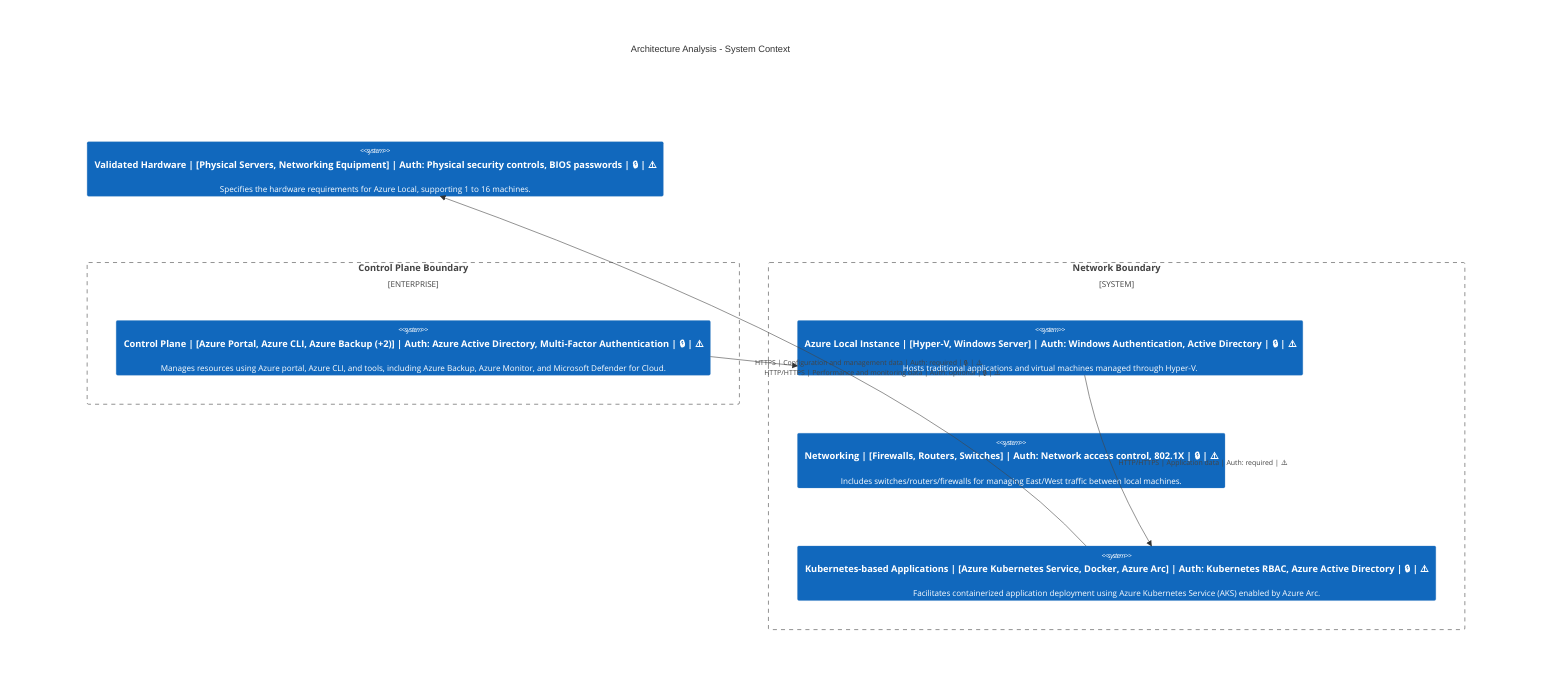 C4Context
    title Architecture Analysis - System Context
    Enterprise_Boundary(tb_Control_Plane_Boundary, "Control Plane Boundary") {
        System(Control_Plane, "Control Plane | [Azure Portal, Azure CLI, Azure Backup (+2)] | Auth: Azure Active Directory, Multi-Factor Authentication | 🔒 | ⚠️", "Manages resources using Azure portal, Azure CLI, and tools, including Azure Backup, Azure Monitor, and Microsoft Defender for Cloud.")
        System(Azure_Local_Instance, "Azure Local Instance | [Hyper-V, Windows Server] | Auth: Windows Authentication, Active Directory | 🔒 | ⚠️", "Hosts traditional applications and virtual machines managed through Hyper-V.")
    }
    System_Boundary(tb_Network_Boundary, "Network Boundary") {
        System(Networking, "Networking | [Firewalls, Routers, Switches] | Auth: Network access control, 802.1X | 🔒 | ⚠️", "Includes switches/routers/firewalls for managing East/West traffic between local machines.")
        System(Azure_Local_Instance, "Azure Local Instance | [Hyper-V, Windows Server] | Auth: Windows Authentication, Active Directory | 🔒 | ⚠️", "Hosts traditional applications and virtual machines managed through Hyper-V.")
        System(Kubernetes_based_Applications, "Kubernetes-based Applications | [Azure Kubernetes Service, Docker, Azure Arc] | Auth: Kubernetes RBAC, Azure Active Directory | 🔒 | ⚠️", "Facilitates containerized application deployment using Azure Kubernetes Service (AKS) enabled by Azure Arc.")
    }
    System(Validated_Hardware, "Validated Hardware | [Physical Servers, Networking Equipment] | Auth: Physical security controls, BIOS passwords | 🔒 | ⚠️", "Specifies the hardware requirements for Azure Local, supporting 1 to 16 machines.")

    Rel(Control_Plane, Azure_Local_Instance, "HTTPS | Configuration and management data | Auth: required | 🔒 | ⚠️")
    Rel(Azure_Local_Instance, Kubernetes_based_Applications, "HTTP/HTTPS | Application data | Auth: required | ⚠️")
    Rel(Kubernetes_based_Applications, Validated_Hardware, "HTTP/HTTPS | Performance and monitoring data | Auth: optional | 🔒 | ⚠️")